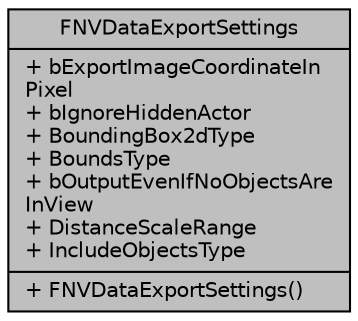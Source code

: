 digraph "FNVDataExportSettings"
{
  edge [fontname="Helvetica",fontsize="10",labelfontname="Helvetica",labelfontsize="10"];
  node [fontname="Helvetica",fontsize="10",shape=record];
  Node1 [label="{FNVDataExportSettings\n|+ bExportImageCoordinateIn\lPixel\l+ bIgnoreHiddenActor\l+ BoundingBox2dType\l+ BoundsType\l+ bOutputEvenIfNoObjectsAre\lInView\l+ DistanceScaleRange\l+ IncludeObjectsType\l|+ FNVDataExportSettings()\l}",height=0.2,width=0.4,color="black", fillcolor="grey75", style="filled", fontcolor="black"];
}
